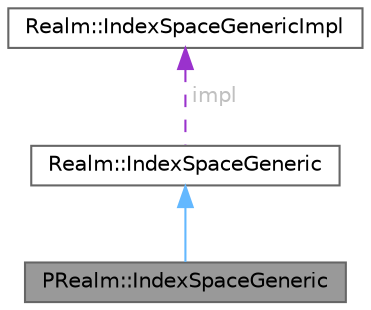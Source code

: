 digraph "PRealm::IndexSpaceGeneric"
{
 // LATEX_PDF_SIZE
  bgcolor="transparent";
  edge [fontname=Helvetica,fontsize=10,labelfontname=Helvetica,labelfontsize=10];
  node [fontname=Helvetica,fontsize=10,shape=box,height=0.2,width=0.4];
  Node1 [id="Node000001",label="PRealm::IndexSpaceGeneric",height=0.2,width=0.4,color="gray40", fillcolor="grey60", style="filled", fontcolor="black",tooltip=" "];
  Node2 -> Node1 [id="edge1_Node000001_Node000002",dir="back",color="steelblue1",style="solid",tooltip=" "];
  Node2 [id="Node000002",label="Realm::IndexSpaceGeneric",height=0.2,width=0.4,color="gray40", fillcolor="white", style="filled",URL="$classRealm_1_1IndexSpaceGeneric.html",tooltip=" "];
  Node3 -> Node2 [id="edge2_Node000002_Node000003",dir="back",color="darkorchid3",style="dashed",tooltip=" ",label=" impl",fontcolor="grey" ];
  Node3 [id="Node000003",label="Realm::IndexSpaceGenericImpl",height=0.2,width=0.4,color="gray40", fillcolor="white", style="filled",URL="$classRealm_1_1IndexSpaceGenericImpl.html",tooltip=" "];
}
